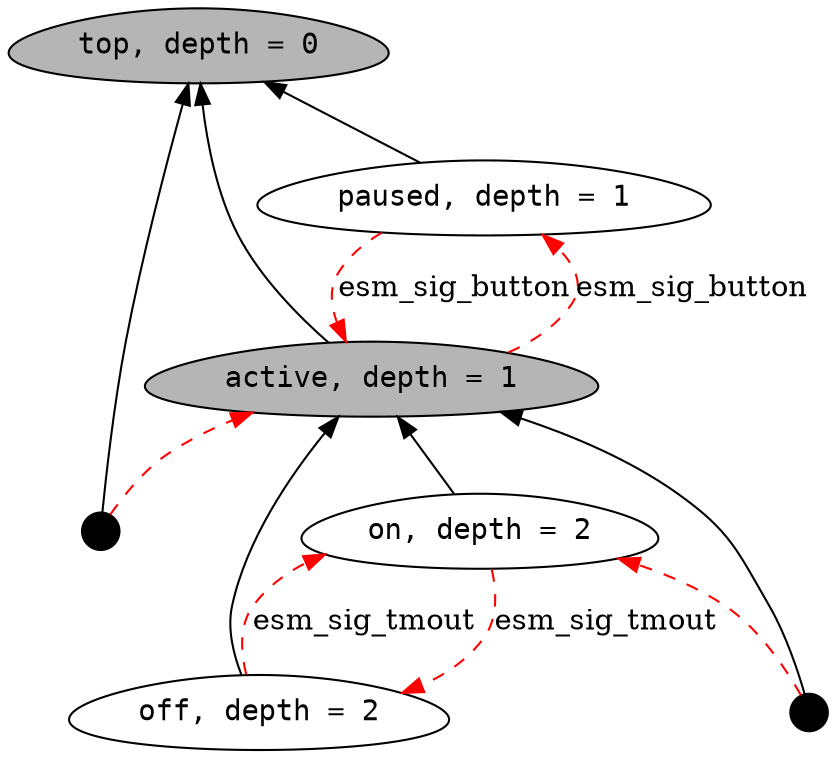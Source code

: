 digraph blink {
	node [fontname = "monospace"]
	rankdir="BT"

	off_ee7d3d2e [shape=egg  label="off, depth = 2"]
	type_initial_280a1e7b [style=filled fillcolor=black shape=circle label="" width=0.25]
	type_initial_00ba40ba [style=filled fillcolor=black shape=circle label="" width=0.25]
	active_bd546daf [shape=egg  label="active, depth = 1" style=filled fillcolor=gray71]
	on_736511cf [shape=egg  label="on, depth = 2"]
	top_437673ed [shape=egg  label="top, depth = 0" style=filled fillcolor=gray71]
	paused_5b6b26cd [shape=egg  label="paused, depth = 1"]

	paused_5b6b26cd -> top_437673ed
	on_736511cf -> active_bd546daf
	active_bd546daf -> top_437673ed
	type_initial_00ba40ba -> active_bd546daf
	type_initial_280a1e7b -> top_437673ed
	off_ee7d3d2e -> active_bd546daf

	type_initial_00ba40ba -> on_736511cf [color=red style=dashed label=""]
	type_initial_280a1e7b -> active_bd546daf [color=red style=dashed label=""]
	paused_5b6b26cd -> active_bd546daf [color=red style=dashed label="esm_sig_button"]
	on_736511cf -> off_ee7d3d2e [color=red style=dashed label="esm_sig_tmout"]
	active_bd546daf -> paused_5b6b26cd [color=red style=dashed label="esm_sig_button"]
	off_ee7d3d2e -> on_736511cf [color=red style=dashed label="esm_sig_tmout"]

}
